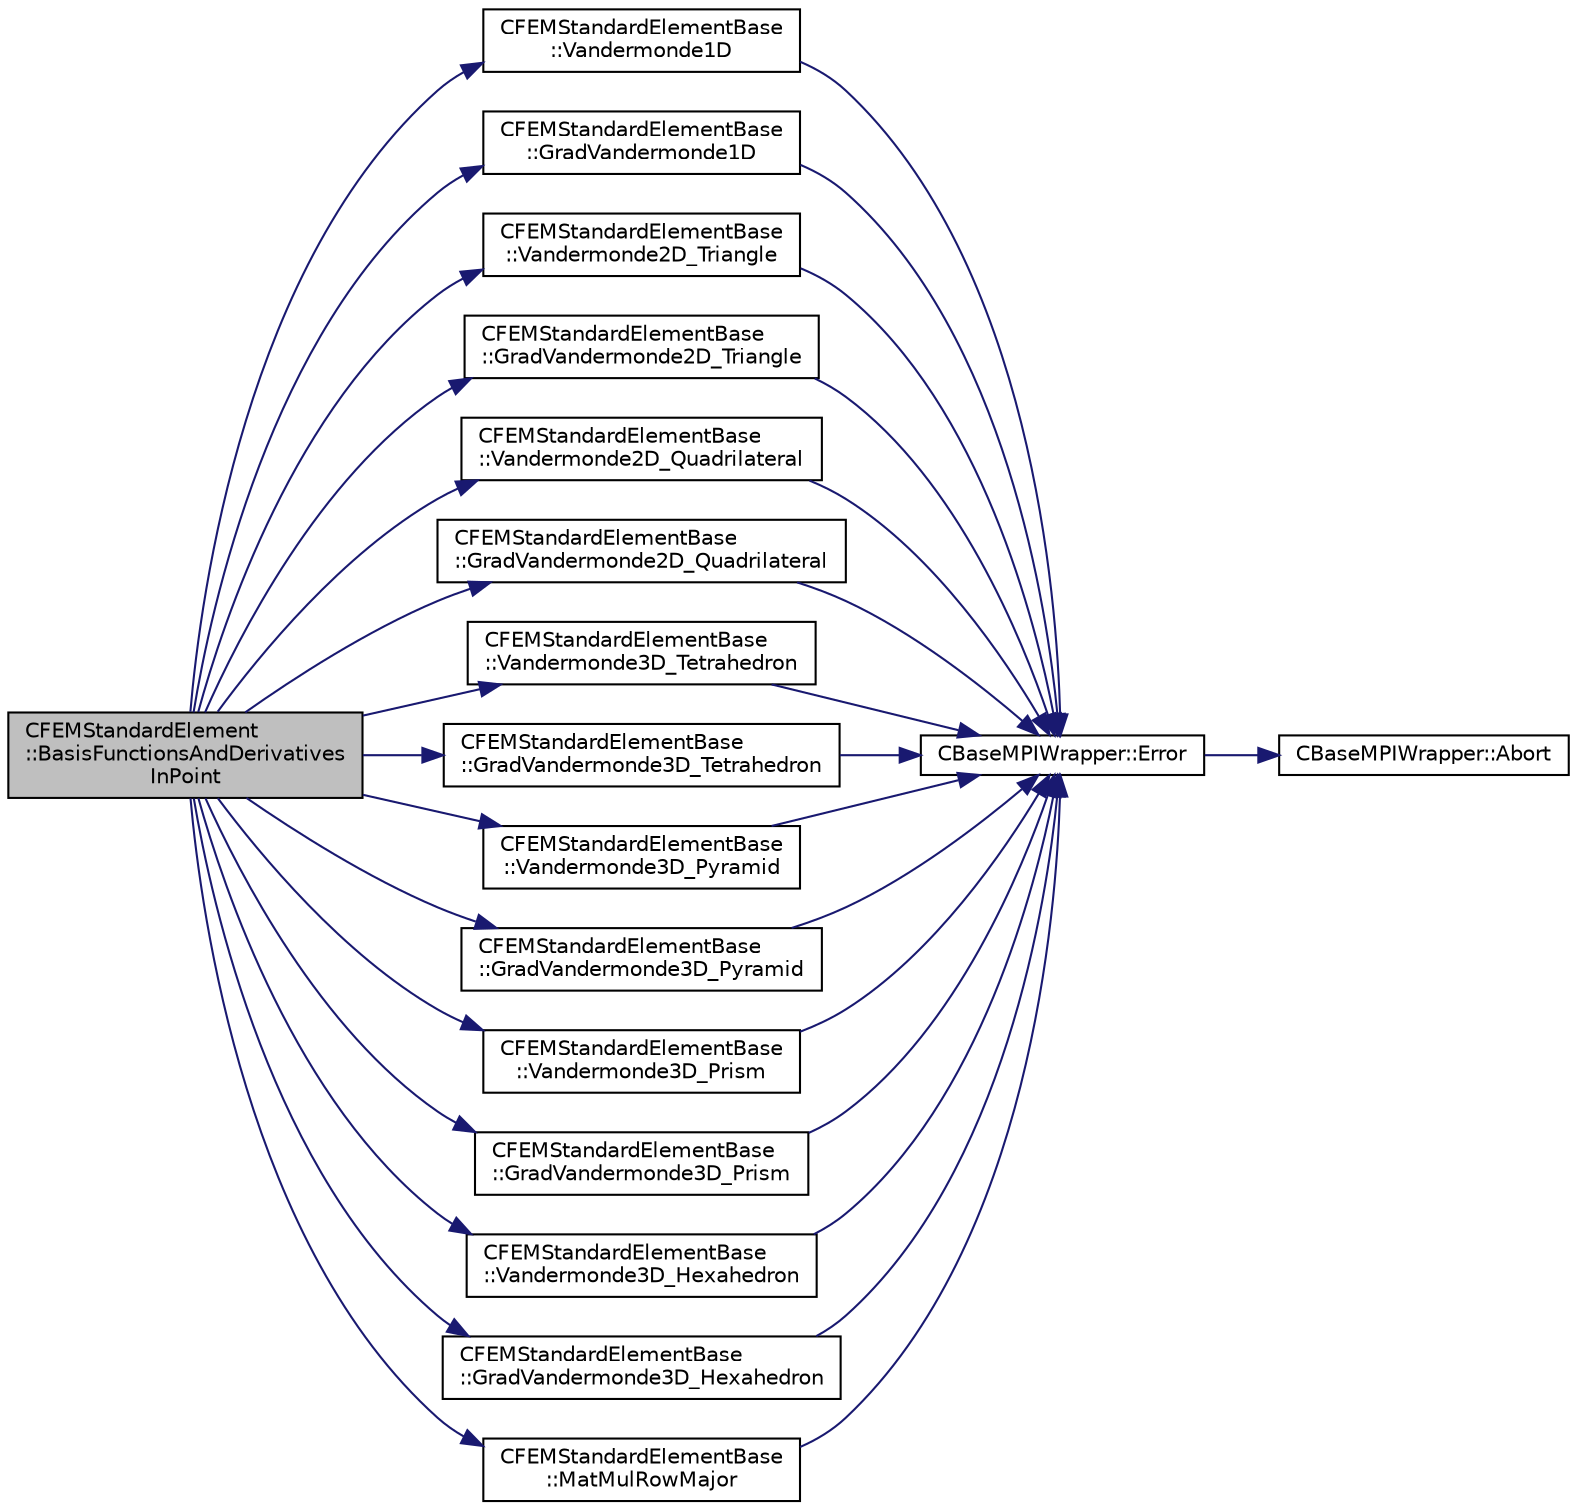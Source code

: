 digraph "CFEMStandardElement::BasisFunctionsAndDerivativesInPoint"
{
  edge [fontname="Helvetica",fontsize="10",labelfontname="Helvetica",labelfontsize="10"];
  node [fontname="Helvetica",fontsize="10",shape=record];
  rankdir="LR";
  Node15 [label="CFEMStandardElement\l::BasisFunctionsAndDerivatives\lInPoint",height=0.2,width=0.4,color="black", fillcolor="grey75", style="filled", fontcolor="black"];
  Node15 -> Node16 [color="midnightblue",fontsize="10",style="solid",fontname="Helvetica"];
  Node16 [label="CFEMStandardElementBase\l::Vandermonde1D",height=0.2,width=0.4,color="black", fillcolor="white", style="filled",URL="$class_c_f_e_m_standard_element_base.html#a66717d7ff89218ed12c27e5014e3cf22",tooltip="Function, which computes the Vandermonde matrix for a standard 1D edge. "];
  Node16 -> Node17 [color="midnightblue",fontsize="10",style="solid",fontname="Helvetica"];
  Node17 [label="CBaseMPIWrapper::Error",height=0.2,width=0.4,color="black", fillcolor="white", style="filled",URL="$class_c_base_m_p_i_wrapper.html#a04457c47629bda56704e6a8804833eeb"];
  Node17 -> Node18 [color="midnightblue",fontsize="10",style="solid",fontname="Helvetica"];
  Node18 [label="CBaseMPIWrapper::Abort",height=0.2,width=0.4,color="black", fillcolor="white", style="filled",URL="$class_c_base_m_p_i_wrapper.html#a21ef5681e2acb532d345e9bab173ef07"];
  Node15 -> Node19 [color="midnightblue",fontsize="10",style="solid",fontname="Helvetica"];
  Node19 [label="CFEMStandardElementBase\l::GradVandermonde1D",height=0.2,width=0.4,color="black", fillcolor="white", style="filled",URL="$class_c_f_e_m_standard_element_base.html#a34213421edd976bb6e16ed9e6781f06a",tooltip="Function, which computes the gradient of the Vandermonde matrix for a standard 1D edge..."];
  Node19 -> Node17 [color="midnightblue",fontsize="10",style="solid",fontname="Helvetica"];
  Node15 -> Node20 [color="midnightblue",fontsize="10",style="solid",fontname="Helvetica"];
  Node20 [label="CFEMStandardElementBase\l::Vandermonde2D_Triangle",height=0.2,width=0.4,color="black", fillcolor="white", style="filled",URL="$class_c_f_e_m_standard_element_base.html#a575759433b33801396b3ed285a5c8b56",tooltip="Function, which computes the Vandermonde matrix for a standard triangle. "];
  Node20 -> Node17 [color="midnightblue",fontsize="10",style="solid",fontname="Helvetica"];
  Node15 -> Node21 [color="midnightblue",fontsize="10",style="solid",fontname="Helvetica"];
  Node21 [label="CFEMStandardElementBase\l::GradVandermonde2D_Triangle",height=0.2,width=0.4,color="black", fillcolor="white", style="filled",URL="$class_c_f_e_m_standard_element_base.html#a0729a28972f87e2bd13b63941c88a8ac",tooltip="Function, which computes the gradients of the Vandermonde matrix for a standard triangle. "];
  Node21 -> Node17 [color="midnightblue",fontsize="10",style="solid",fontname="Helvetica"];
  Node15 -> Node22 [color="midnightblue",fontsize="10",style="solid",fontname="Helvetica"];
  Node22 [label="CFEMStandardElementBase\l::Vandermonde2D_Quadrilateral",height=0.2,width=0.4,color="black", fillcolor="white", style="filled",URL="$class_c_f_e_m_standard_element_base.html#a6a417385af961d09fed22b896dc2c6ec",tooltip="Function, which computes the Vandermonde matrix for a standard quadrilateral. "];
  Node22 -> Node17 [color="midnightblue",fontsize="10",style="solid",fontname="Helvetica"];
  Node15 -> Node23 [color="midnightblue",fontsize="10",style="solid",fontname="Helvetica"];
  Node23 [label="CFEMStandardElementBase\l::GradVandermonde2D_Quadrilateral",height=0.2,width=0.4,color="black", fillcolor="white", style="filled",URL="$class_c_f_e_m_standard_element_base.html#a91c4b9ebff6a2d9cf70494fa23dd612f",tooltip="Function, which computes the gradients of the Vandermonde matrix for a standard quadrilateral. "];
  Node23 -> Node17 [color="midnightblue",fontsize="10",style="solid",fontname="Helvetica"];
  Node15 -> Node24 [color="midnightblue",fontsize="10",style="solid",fontname="Helvetica"];
  Node24 [label="CFEMStandardElementBase\l::Vandermonde3D_Tetrahedron",height=0.2,width=0.4,color="black", fillcolor="white", style="filled",URL="$class_c_f_e_m_standard_element_base.html#ac2f155b5affdcbb9a3b6ba942743e724",tooltip="Function, which computes the Vandermonde matrix for a standard tetrahedron. "];
  Node24 -> Node17 [color="midnightblue",fontsize="10",style="solid",fontname="Helvetica"];
  Node15 -> Node25 [color="midnightblue",fontsize="10",style="solid",fontname="Helvetica"];
  Node25 [label="CFEMStandardElementBase\l::GradVandermonde3D_Tetrahedron",height=0.2,width=0.4,color="black", fillcolor="white", style="filled",URL="$class_c_f_e_m_standard_element_base.html#a3e01f18b9815735900ea82f40f2c0937",tooltip="Function, which computes the gradients of the Vandermonde matrix for a standard tetrahedron. "];
  Node25 -> Node17 [color="midnightblue",fontsize="10",style="solid",fontname="Helvetica"];
  Node15 -> Node26 [color="midnightblue",fontsize="10",style="solid",fontname="Helvetica"];
  Node26 [label="CFEMStandardElementBase\l::Vandermonde3D_Pyramid",height=0.2,width=0.4,color="black", fillcolor="white", style="filled",URL="$class_c_f_e_m_standard_element_base.html#a088945c4ebdf26df561e44e96b46a8ae",tooltip="Function, which computes the Vandermonde matrix for a standard pyramid. "];
  Node26 -> Node17 [color="midnightblue",fontsize="10",style="solid",fontname="Helvetica"];
  Node15 -> Node27 [color="midnightblue",fontsize="10",style="solid",fontname="Helvetica"];
  Node27 [label="CFEMStandardElementBase\l::GradVandermonde3D_Pyramid",height=0.2,width=0.4,color="black", fillcolor="white", style="filled",URL="$class_c_f_e_m_standard_element_base.html#a6c2d014d3764939eb08e2d64d57176d3",tooltip="Function, which computes the gradients of the Vandermonde matrix for a standard pyramid. "];
  Node27 -> Node17 [color="midnightblue",fontsize="10",style="solid",fontname="Helvetica"];
  Node15 -> Node28 [color="midnightblue",fontsize="10",style="solid",fontname="Helvetica"];
  Node28 [label="CFEMStandardElementBase\l::Vandermonde3D_Prism",height=0.2,width=0.4,color="black", fillcolor="white", style="filled",URL="$class_c_f_e_m_standard_element_base.html#afae5d252262977ae1250ec8b2b257814",tooltip="Function, which computes the Vandermonde matrix for a standard prism. "];
  Node28 -> Node17 [color="midnightblue",fontsize="10",style="solid",fontname="Helvetica"];
  Node15 -> Node29 [color="midnightblue",fontsize="10",style="solid",fontname="Helvetica"];
  Node29 [label="CFEMStandardElementBase\l::GradVandermonde3D_Prism",height=0.2,width=0.4,color="black", fillcolor="white", style="filled",URL="$class_c_f_e_m_standard_element_base.html#abdec249af4c8db30ebc23f09b982645e",tooltip="Function, which computes the gradients of the Vandermonde matrix for a standard prism. "];
  Node29 -> Node17 [color="midnightblue",fontsize="10",style="solid",fontname="Helvetica"];
  Node15 -> Node30 [color="midnightblue",fontsize="10",style="solid",fontname="Helvetica"];
  Node30 [label="CFEMStandardElementBase\l::Vandermonde3D_Hexahedron",height=0.2,width=0.4,color="black", fillcolor="white", style="filled",URL="$class_c_f_e_m_standard_element_base.html#a97b120f55d088dc2d1803b6d657db435",tooltip="Function, which computes the Vandermonde matrix for a standard hexahedron. "];
  Node30 -> Node17 [color="midnightblue",fontsize="10",style="solid",fontname="Helvetica"];
  Node15 -> Node31 [color="midnightblue",fontsize="10",style="solid",fontname="Helvetica"];
  Node31 [label="CFEMStandardElementBase\l::GradVandermonde3D_Hexahedron",height=0.2,width=0.4,color="black", fillcolor="white", style="filled",URL="$class_c_f_e_m_standard_element_base.html#ae600d4b7b6bee13b862144e9234f9da0",tooltip="Function, which computes the gradients of the Vandermonde matrix for a standard hexahedron. "];
  Node31 -> Node17 [color="midnightblue",fontsize="10",style="solid",fontname="Helvetica"];
  Node15 -> Node32 [color="midnightblue",fontsize="10",style="solid",fontname="Helvetica"];
  Node32 [label="CFEMStandardElementBase\l::MatMulRowMajor",height=0.2,width=0.4,color="black", fillcolor="white", style="filled",URL="$class_c_f_e_m_standard_element_base.html#a7125e7dfe720d068372e54aed46612d5",tooltip="Function, which carries out a matrix matrix multiplication to obtain data in points and stores the re..."];
  Node32 -> Node17 [color="midnightblue",fontsize="10",style="solid",fontname="Helvetica"];
}
